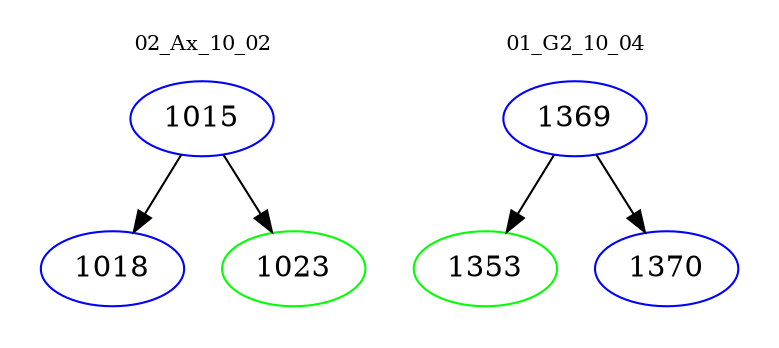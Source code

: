 digraph{
subgraph cluster_0 {
color = white
label = "02_Ax_10_02";
fontsize=10;
T0_1015 [label="1015", color="blue"]
T0_1015 -> T0_1018 [color="black"]
T0_1018 [label="1018", color="blue"]
T0_1015 -> T0_1023 [color="black"]
T0_1023 [label="1023", color="green"]
}
subgraph cluster_1 {
color = white
label = "01_G2_10_04";
fontsize=10;
T1_1369 [label="1369", color="blue"]
T1_1369 -> T1_1353 [color="black"]
T1_1353 [label="1353", color="green"]
T1_1369 -> T1_1370 [color="black"]
T1_1370 [label="1370", color="blue"]
}
}
